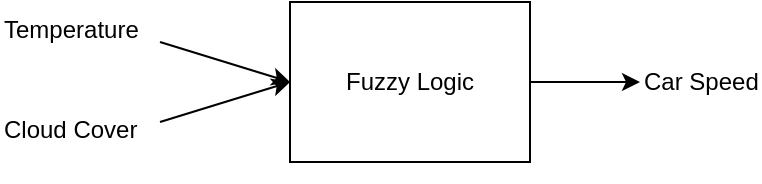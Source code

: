 <mxfile version="24.5.2" type="github">
  <diagram name="Page-1" id="KptSKPatJ4-d4UpOlwtu">
    <mxGraphModel dx="675" dy="336" grid="1" gridSize="10" guides="1" tooltips="1" connect="1" arrows="1" fold="1" page="1" pageScale="1" pageWidth="850" pageHeight="1100" math="0" shadow="0">
      <root>
        <mxCell id="0" />
        <mxCell id="1" parent="0" />
        <mxCell id="jBCdN4Sig-oC-tn5H1Yf-5" value="Fuzzy Logic" style="rounded=0;whiteSpace=wrap;html=1;" vertex="1" parent="1">
          <mxGeometry x="205" y="140" width="120" height="80" as="geometry" />
        </mxCell>
        <mxCell id="jBCdN4Sig-oC-tn5H1Yf-12" value="" style="endArrow=classic;html=1;rounded=0;entryX=0;entryY=0.5;entryDx=0;entryDy=0;" edge="1" parent="1" target="jBCdN4Sig-oC-tn5H1Yf-5">
          <mxGeometry width="50" height="50" relative="1" as="geometry">
            <mxPoint x="140" y="160" as="sourcePoint" />
            <mxPoint x="200" y="170" as="targetPoint" />
          </mxGeometry>
        </mxCell>
        <mxCell id="jBCdN4Sig-oC-tn5H1Yf-27" value="&lt;div style=&quot;text-align: center;&quot;&gt;&lt;span style=&quot;background-color: initial;&quot;&gt;Temperature&lt;/span&gt;&lt;/div&gt;" style="text;whiteSpace=wrap;html=1;" vertex="1" parent="1">
          <mxGeometry x="60" y="140" width="60" height="40" as="geometry" />
        </mxCell>
        <mxCell id="jBCdN4Sig-oC-tn5H1Yf-36" value="&lt;div style=&quot;text-align: center;&quot;&gt;&lt;span style=&quot;background-color: initial;&quot;&gt;Cloud Cover&lt;/span&gt;&lt;/div&gt;" style="text;whiteSpace=wrap;html=1;" vertex="1" parent="1">
          <mxGeometry x="60" y="190" width="70" height="40" as="geometry" />
        </mxCell>
        <mxCell id="jBCdN4Sig-oC-tn5H1Yf-37" value="&lt;div style=&quot;text-align: center;&quot;&gt;&lt;span style=&quot;background-color: initial;&quot;&gt;Car Speed&lt;/span&gt;&lt;/div&gt;" style="text;whiteSpace=wrap;html=1;" vertex="1" parent="1">
          <mxGeometry x="380" y="166" width="60" height="40" as="geometry" />
        </mxCell>
        <mxCell id="jBCdN4Sig-oC-tn5H1Yf-38" value="" style="endArrow=classic;html=1;rounded=0;entryX=0;entryY=0.5;entryDx=0;entryDy=0;" edge="1" parent="1" target="jBCdN4Sig-oC-tn5H1Yf-5">
          <mxGeometry width="50" height="50" relative="1" as="geometry">
            <mxPoint x="140" y="200" as="sourcePoint" />
            <mxPoint x="215" y="190" as="targetPoint" />
          </mxGeometry>
        </mxCell>
        <mxCell id="jBCdN4Sig-oC-tn5H1Yf-39" value="" style="endArrow=classic;html=1;rounded=0;exitX=1;exitY=0.5;exitDx=0;exitDy=0;" edge="1" parent="1" source="jBCdN4Sig-oC-tn5H1Yf-5">
          <mxGeometry width="50" height="50" relative="1" as="geometry">
            <mxPoint x="340" y="180" as="sourcePoint" />
            <mxPoint x="380" y="180" as="targetPoint" />
          </mxGeometry>
        </mxCell>
      </root>
    </mxGraphModel>
  </diagram>
</mxfile>

